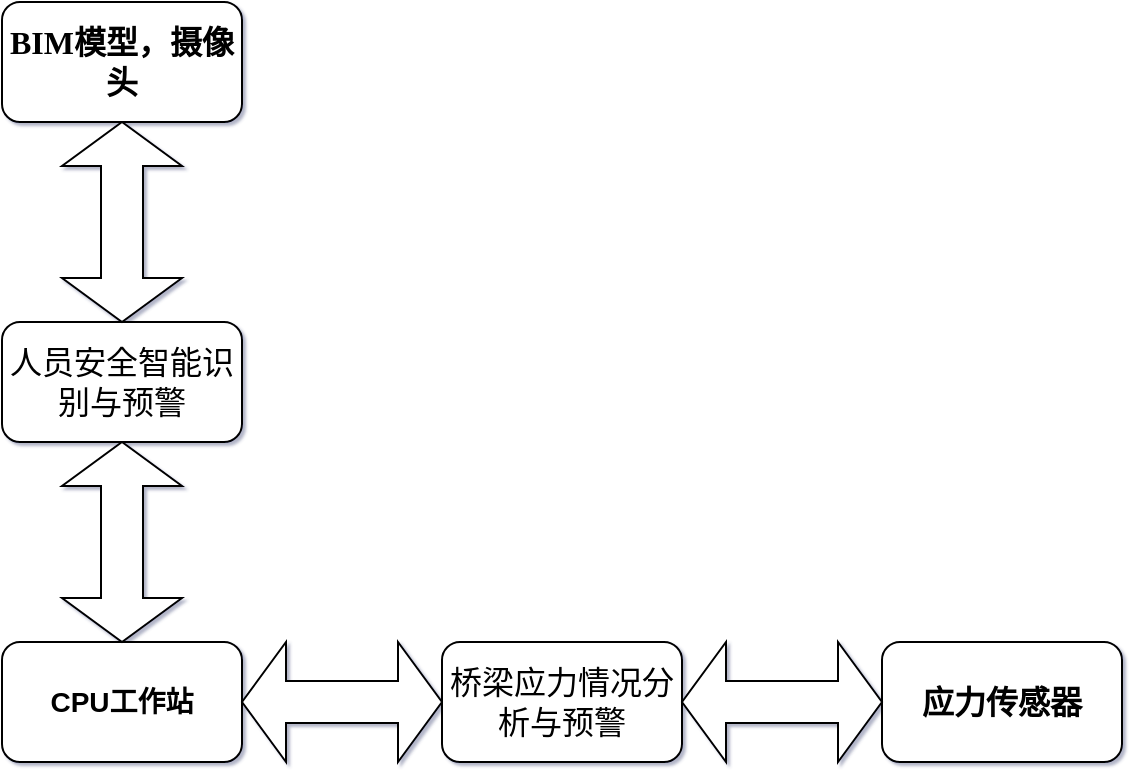 <mxfile version="14.5.3" type="github">
  <diagram id="725LeDUXfW7LD5L2FMua" name="第 1 页">
    <mxGraphModel dx="1422" dy="1876" grid="1" gridSize="10" guides="1" tooltips="1" connect="1" arrows="1" fold="1" page="1" pageScale="1" pageWidth="827" pageHeight="1169" math="0" shadow="1">
      <root>
        <mxCell id="0" />
        <mxCell id="1" parent="0" />
        <mxCell id="MKRarqYQ3UDj6TJpy0mC-1" value="&lt;b style=&quot;font-size: 14px;&quot;&gt;CPU工作站&lt;/b&gt;" style="rounded=1;whiteSpace=wrap;html=1;fontSize=14;" vertex="1" parent="1">
          <mxGeometry x="350" y="280" width="120" height="60" as="geometry" />
        </mxCell>
        <mxCell id="MKRarqYQ3UDj6TJpy0mC-2" value="" style="html=1;shadow=0;dashed=0;align=center;verticalAlign=middle;shape=mxgraph.arrows2.twoWayArrow;dy=0.65;dx=22;rotation=0;direction=north;" vertex="1" parent="1">
          <mxGeometry x="380" y="180" width="60" height="100" as="geometry" />
        </mxCell>
        <mxCell id="MKRarqYQ3UDj6TJpy0mC-3" value="&lt;p class=&quot;MsoNormal&quot;&gt;&lt;span style=&quot;font-family: &amp;#34;times new roman&amp;#34; ; font-size: 12.0pt&quot;&gt;&lt;font face=&quot;宋体&quot;&gt;人员安全智能识别与预警&lt;/font&gt;&lt;/span&gt;&lt;/p&gt;" style="rounded=1;whiteSpace=wrap;html=1;rotation=0;direction=east;" vertex="1" parent="1">
          <mxGeometry x="350" y="120" width="120" height="60" as="geometry" />
        </mxCell>
        <mxCell id="MKRarqYQ3UDj6TJpy0mC-4" value="" style="html=1;shadow=0;dashed=0;align=center;verticalAlign=middle;shape=mxgraph.arrows2.twoWayArrow;dy=0.65;dx=22;rotation=0;direction=north;" vertex="1" parent="1">
          <mxGeometry x="380" y="20" width="60" height="100" as="geometry" />
        </mxCell>
        <mxCell id="MKRarqYQ3UDj6TJpy0mC-5" value="&lt;p class=&quot;MsoNormal&quot;&gt;&lt;span style=&quot;font-family: &amp;quot;times new roman&amp;quot; ; font-size: 12.0pt&quot;&gt;&lt;font face=&quot;宋体&quot;&gt;BIM模型，摄像头&lt;/font&gt;&lt;/span&gt;&lt;/p&gt;" style="rounded=1;whiteSpace=wrap;html=1;fontStyle=1;rotation=0;direction=east;" vertex="1" parent="1">
          <mxGeometry x="350" y="-40" width="120" height="60" as="geometry" />
        </mxCell>
        <mxCell id="MKRarqYQ3UDj6TJpy0mC-7" value="" style="html=1;shadow=0;dashed=0;align=center;verticalAlign=middle;shape=mxgraph.arrows2.twoWayArrow;dy=0.65;dx=22;" vertex="1" parent="1">
          <mxGeometry x="470" y="280" width="100" height="60" as="geometry" />
        </mxCell>
        <mxCell id="MKRarqYQ3UDj6TJpy0mC-8" value="&lt;p class=&quot;MsoNormal&quot;&gt;&lt;span style=&quot;font-size: 12.0pt&quot;&gt;&lt;font face=&quot;宋体&quot;&gt;桥梁应力情况分析&lt;/font&gt;&lt;font face=&quot;宋体&quot;&gt;与预警&lt;/font&gt;&lt;/span&gt;&lt;/p&gt;" style="rounded=1;whiteSpace=wrap;html=1;" vertex="1" parent="1">
          <mxGeometry x="570" y="280" width="120" height="60" as="geometry" />
        </mxCell>
        <mxCell id="MKRarqYQ3UDj6TJpy0mC-9" value="&lt;p class=&quot;MsoNormal&quot;&gt;&lt;span style=&quot;font-family: &amp;#34;times new roman&amp;#34; ; font-size: 12.0pt&quot;&gt;&lt;font face=&quot;宋体&quot;&gt;应力传感器&lt;/font&gt;&lt;/span&gt;&lt;/p&gt;" style="rounded=1;whiteSpace=wrap;html=1;fontStyle=1" vertex="1" parent="1">
          <mxGeometry x="790" y="280" width="120" height="60" as="geometry" />
        </mxCell>
        <mxCell id="MKRarqYQ3UDj6TJpy0mC-10" value="" style="html=1;shadow=0;dashed=0;align=center;verticalAlign=middle;shape=mxgraph.arrows2.twoWayArrow;dy=0.65;dx=22;" vertex="1" parent="1">
          <mxGeometry x="690" y="280" width="100" height="60" as="geometry" />
        </mxCell>
      </root>
    </mxGraphModel>
  </diagram>
</mxfile>
